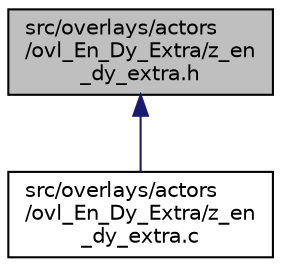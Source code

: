 digraph "src/overlays/actors/ovl_En_Dy_Extra/z_en_dy_extra.h"
{
 // LATEX_PDF_SIZE
  edge [fontname="Helvetica",fontsize="10",labelfontname="Helvetica",labelfontsize="10"];
  node [fontname="Helvetica",fontsize="10",shape=record];
  Node1 [label="src/overlays/actors\l/ovl_En_Dy_Extra/z_en\l_dy_extra.h",height=0.2,width=0.4,color="black", fillcolor="grey75", style="filled", fontcolor="black",tooltip=" "];
  Node1 -> Node2 [dir="back",color="midnightblue",fontsize="10",style="solid",fontname="Helvetica"];
  Node2 [label="src/overlays/actors\l/ovl_En_Dy_Extra/z_en\l_dy_extra.c",height=0.2,width=0.4,color="black", fillcolor="white", style="filled",URL="$d4/d99/z__en__dy__extra_8c.html",tooltip=" "];
}
